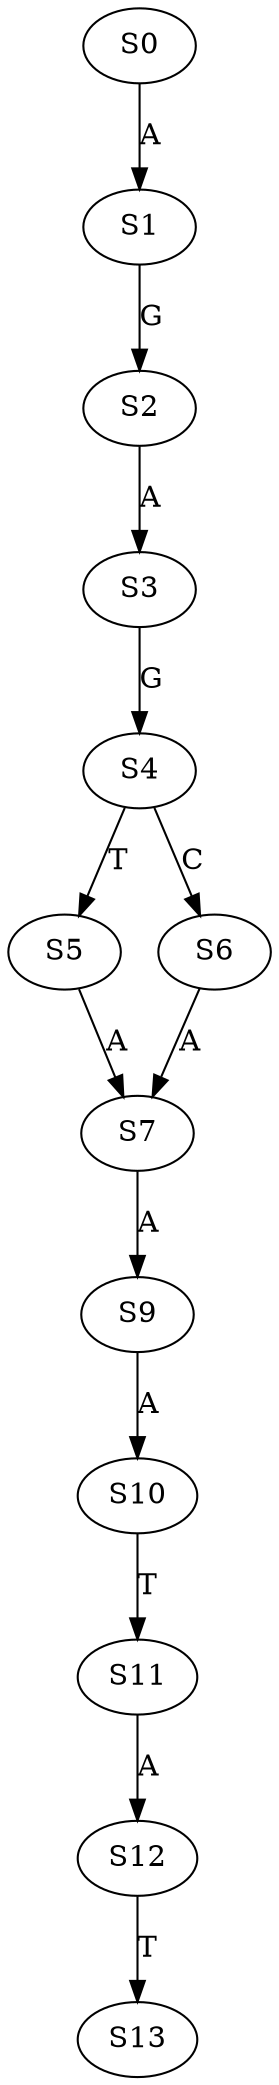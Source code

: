 strict digraph  {
	S0 -> S1 [ label = A ];
	S1 -> S2 [ label = G ];
	S2 -> S3 [ label = A ];
	S3 -> S4 [ label = G ];
	S4 -> S5 [ label = T ];
	S4 -> S6 [ label = C ];
	S5 -> S7 [ label = A ];
	S6 -> S7 [ label = A ];
	S7 -> S9 [ label = A ];
	S9 -> S10 [ label = A ];
	S10 -> S11 [ label = T ];
	S11 -> S12 [ label = A ];
	S12 -> S13 [ label = T ];
}
